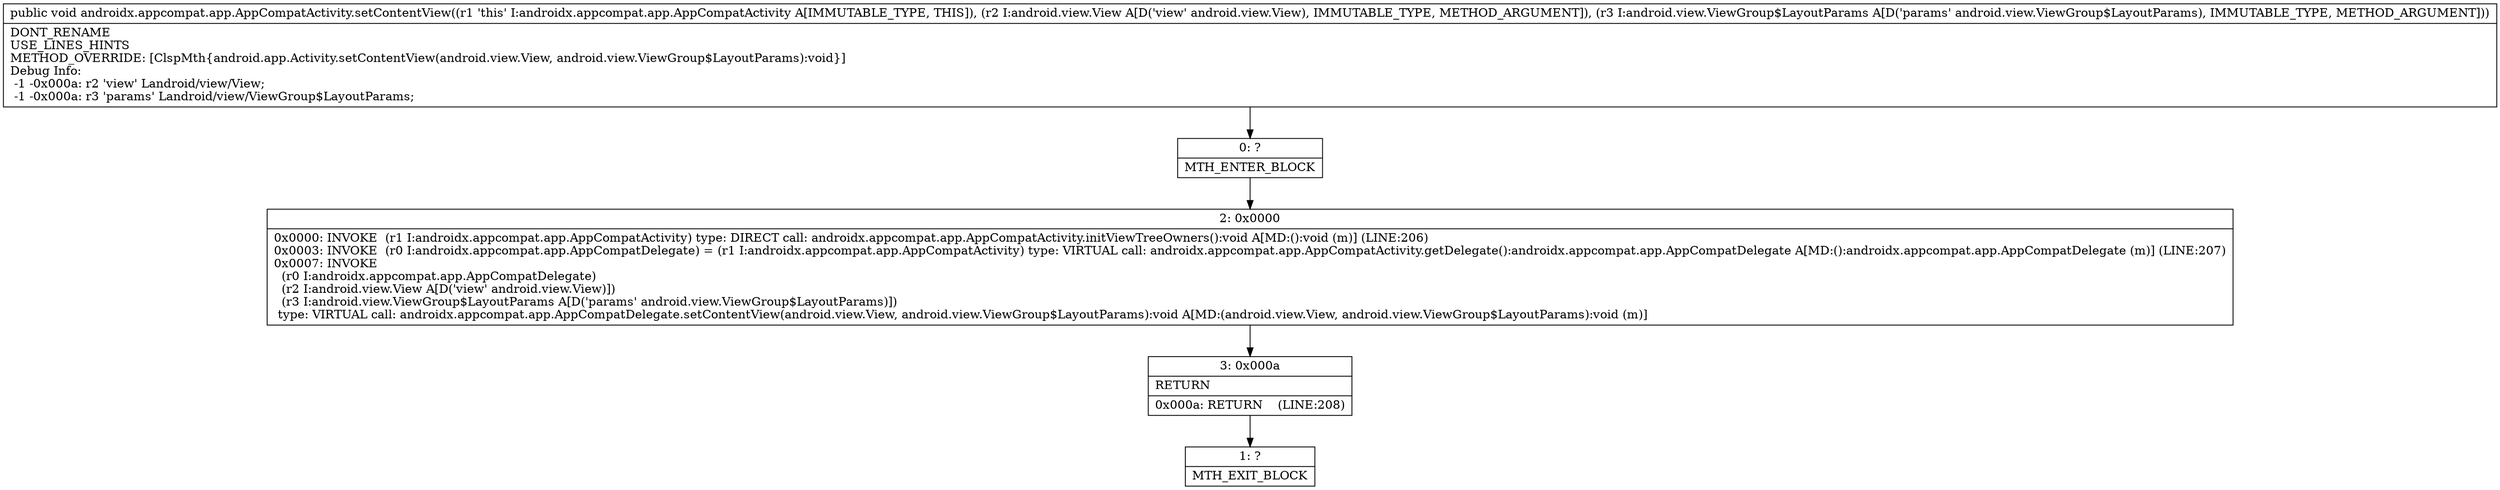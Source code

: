 digraph "CFG forandroidx.appcompat.app.AppCompatActivity.setContentView(Landroid\/view\/View;Landroid\/view\/ViewGroup$LayoutParams;)V" {
Node_0 [shape=record,label="{0\:\ ?|MTH_ENTER_BLOCK\l}"];
Node_2 [shape=record,label="{2\:\ 0x0000|0x0000: INVOKE  (r1 I:androidx.appcompat.app.AppCompatActivity) type: DIRECT call: androidx.appcompat.app.AppCompatActivity.initViewTreeOwners():void A[MD:():void (m)] (LINE:206)\l0x0003: INVOKE  (r0 I:androidx.appcompat.app.AppCompatDelegate) = (r1 I:androidx.appcompat.app.AppCompatActivity) type: VIRTUAL call: androidx.appcompat.app.AppCompatActivity.getDelegate():androidx.appcompat.app.AppCompatDelegate A[MD:():androidx.appcompat.app.AppCompatDelegate (m)] (LINE:207)\l0x0007: INVOKE  \l  (r0 I:androidx.appcompat.app.AppCompatDelegate)\l  (r2 I:android.view.View A[D('view' android.view.View)])\l  (r3 I:android.view.ViewGroup$LayoutParams A[D('params' android.view.ViewGroup$LayoutParams)])\l type: VIRTUAL call: androidx.appcompat.app.AppCompatDelegate.setContentView(android.view.View, android.view.ViewGroup$LayoutParams):void A[MD:(android.view.View, android.view.ViewGroup$LayoutParams):void (m)]\l}"];
Node_3 [shape=record,label="{3\:\ 0x000a|RETURN\l|0x000a: RETURN    (LINE:208)\l}"];
Node_1 [shape=record,label="{1\:\ ?|MTH_EXIT_BLOCK\l}"];
MethodNode[shape=record,label="{public void androidx.appcompat.app.AppCompatActivity.setContentView((r1 'this' I:androidx.appcompat.app.AppCompatActivity A[IMMUTABLE_TYPE, THIS]), (r2 I:android.view.View A[D('view' android.view.View), IMMUTABLE_TYPE, METHOD_ARGUMENT]), (r3 I:android.view.ViewGroup$LayoutParams A[D('params' android.view.ViewGroup$LayoutParams), IMMUTABLE_TYPE, METHOD_ARGUMENT]))  | DONT_RENAME\lUSE_LINES_HINTS\lMETHOD_OVERRIDE: [ClspMth\{android.app.Activity.setContentView(android.view.View, android.view.ViewGroup$LayoutParams):void\}]\lDebug Info:\l  \-1 \-0x000a: r2 'view' Landroid\/view\/View;\l  \-1 \-0x000a: r3 'params' Landroid\/view\/ViewGroup$LayoutParams;\l}"];
MethodNode -> Node_0;Node_0 -> Node_2;
Node_2 -> Node_3;
Node_3 -> Node_1;
}

